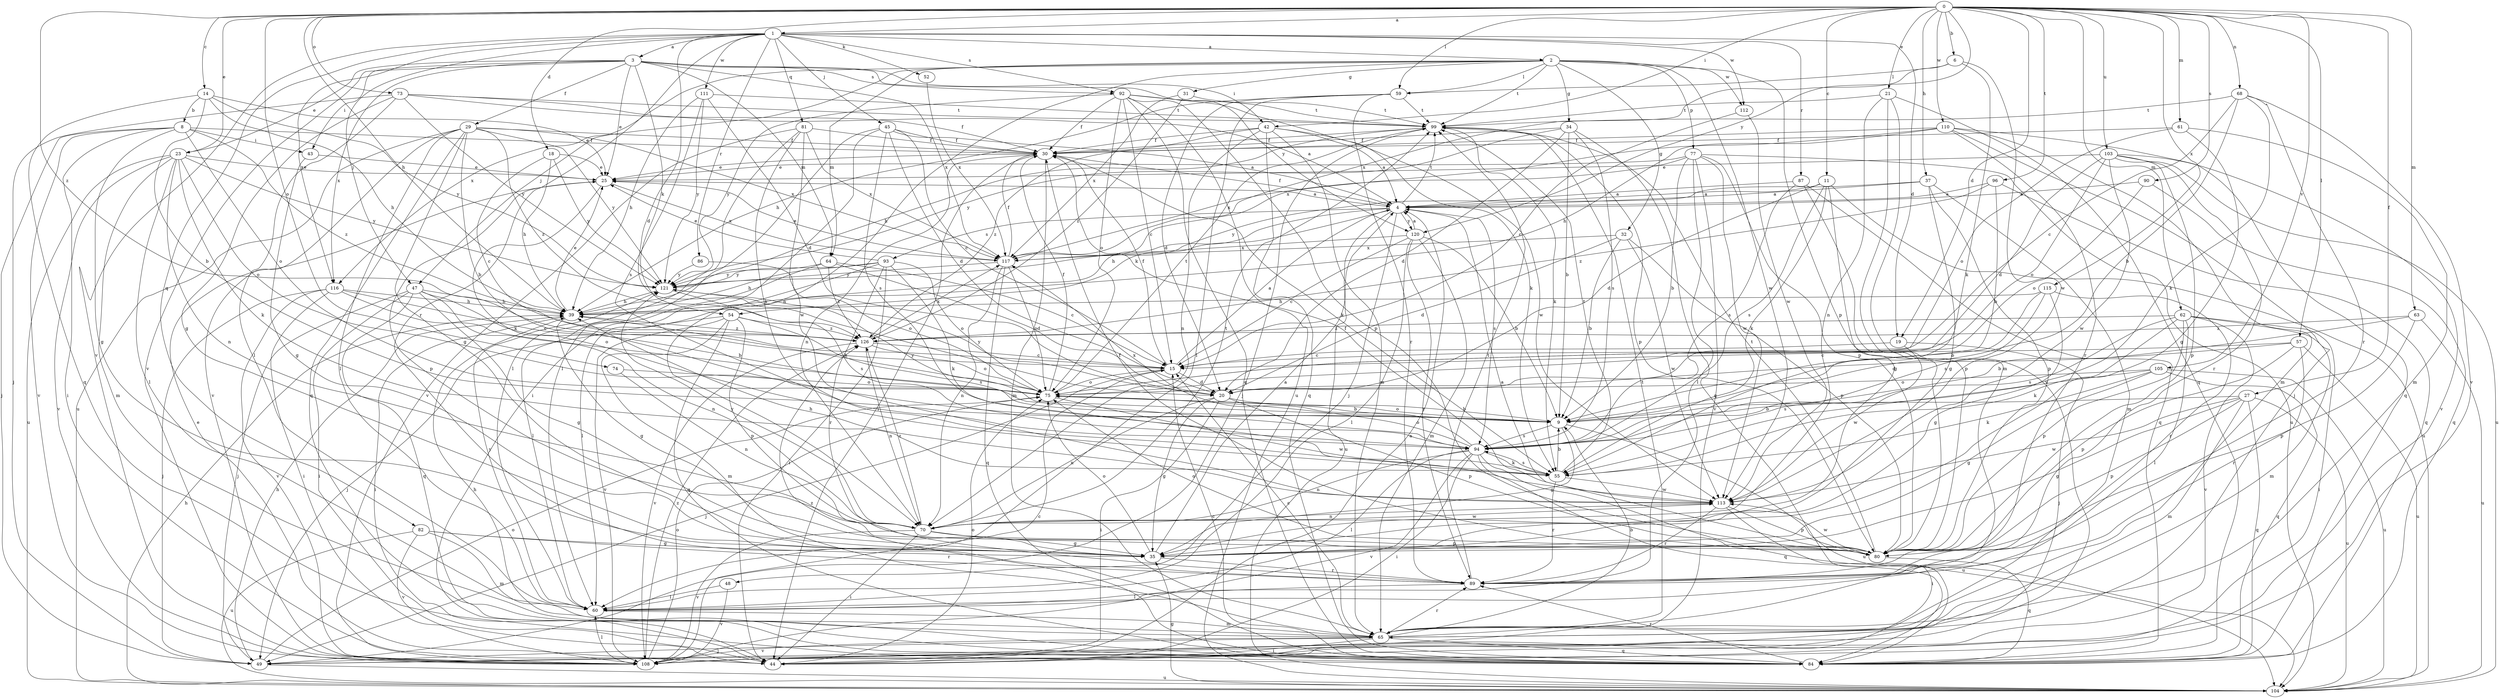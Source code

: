 strict digraph  {
0;
1;
2;
3;
4;
6;
8;
9;
11;
14;
15;
18;
19;
20;
21;
23;
25;
27;
29;
30;
31;
32;
34;
35;
37;
39;
42;
43;
44;
45;
47;
48;
49;
52;
54;
55;
57;
59;
60;
61;
62;
63;
64;
65;
68;
70;
73;
74;
75;
77;
80;
81;
82;
84;
86;
87;
89;
90;
92;
93;
94;
96;
99;
103;
104;
105;
108;
110;
111;
112;
113;
115;
116;
117;
120;
121;
126;
0 -> 1  [label=a];
0 -> 6  [label=b];
0 -> 11  [label=c];
0 -> 14  [label=c];
0 -> 18  [label=d];
0 -> 19  [label=d];
0 -> 21  [label=e];
0 -> 23  [label=e];
0 -> 27  [label=f];
0 -> 37  [label=h];
0 -> 39  [label=h];
0 -> 42  [label=i];
0 -> 57  [label=l];
0 -> 59  [label=l];
0 -> 61  [label=m];
0 -> 62  [label=m];
0 -> 63  [label=m];
0 -> 68  [label=n];
0 -> 73  [label=o];
0 -> 74  [label=o];
0 -> 90  [label=s];
0 -> 96  [label=t];
0 -> 103  [label=u];
0 -> 105  [label=v];
0 -> 110  [label=w];
0 -> 115  [label=x];
0 -> 120  [label=y];
0 -> 126  [label=z];
1 -> 2  [label=a];
1 -> 3  [label=a];
1 -> 19  [label=d];
1 -> 20  [label=d];
1 -> 45  [label=j];
1 -> 47  [label=j];
1 -> 52  [label=k];
1 -> 81  [label=q];
1 -> 82  [label=q];
1 -> 86  [label=r];
1 -> 87  [label=r];
1 -> 89  [label=r];
1 -> 92  [label=s];
1 -> 108  [label=v];
1 -> 111  [label=w];
1 -> 112  [label=w];
1 -> 116  [label=x];
2 -> 31  [label=g];
2 -> 32  [label=g];
2 -> 34  [label=g];
2 -> 47  [label=j];
2 -> 59  [label=l];
2 -> 64  [label=m];
2 -> 70  [label=n];
2 -> 77  [label=p];
2 -> 80  [label=p];
2 -> 99  [label=t];
2 -> 112  [label=w];
2 -> 113  [label=w];
2 -> 116  [label=x];
3 -> 23  [label=e];
3 -> 25  [label=e];
3 -> 29  [label=f];
3 -> 42  [label=i];
3 -> 43  [label=i];
3 -> 54  [label=k];
3 -> 64  [label=m];
3 -> 92  [label=s];
3 -> 108  [label=v];
3 -> 116  [label=x];
3 -> 117  [label=x];
3 -> 120  [label=y];
4 -> 30  [label=f];
4 -> 39  [label=h];
4 -> 48  [label=j];
4 -> 54  [label=k];
4 -> 93  [label=s];
4 -> 94  [label=s];
4 -> 99  [label=t];
4 -> 104  [label=u];
4 -> 120  [label=y];
6 -> 55  [label=k];
6 -> 59  [label=l];
6 -> 113  [label=w];
6 -> 117  [label=x];
8 -> 30  [label=f];
8 -> 35  [label=g];
8 -> 43  [label=i];
8 -> 44  [label=i];
8 -> 49  [label=j];
8 -> 75  [label=o];
8 -> 108  [label=v];
8 -> 126  [label=z];
9 -> 35  [label=g];
9 -> 75  [label=o];
9 -> 94  [label=s];
9 -> 104  [label=u];
9 -> 121  [label=y];
11 -> 4  [label=a];
11 -> 20  [label=d];
11 -> 35  [label=g];
11 -> 55  [label=k];
11 -> 94  [label=s];
11 -> 104  [label=u];
14 -> 8  [label=b];
14 -> 9  [label=b];
14 -> 25  [label=e];
14 -> 39  [label=h];
14 -> 84  [label=q];
14 -> 121  [label=y];
15 -> 4  [label=a];
15 -> 20  [label=d];
15 -> 30  [label=f];
15 -> 49  [label=j];
15 -> 75  [label=o];
18 -> 15  [label=c];
18 -> 25  [label=e];
18 -> 39  [label=h];
18 -> 121  [label=y];
19 -> 15  [label=c];
19 -> 49  [label=j];
19 -> 113  [label=w];
20 -> 9  [label=b];
20 -> 35  [label=g];
20 -> 44  [label=i];
20 -> 70  [label=n];
20 -> 80  [label=p];
20 -> 121  [label=y];
21 -> 65  [label=m];
21 -> 70  [label=n];
21 -> 84  [label=q];
21 -> 99  [label=t];
21 -> 108  [label=v];
23 -> 25  [label=e];
23 -> 55  [label=k];
23 -> 60  [label=l];
23 -> 65  [label=m];
23 -> 70  [label=n];
23 -> 75  [label=o];
23 -> 104  [label=u];
23 -> 108  [label=v];
23 -> 121  [label=y];
25 -> 4  [label=a];
25 -> 55  [label=k];
25 -> 80  [label=p];
25 -> 117  [label=x];
27 -> 9  [label=b];
27 -> 35  [label=g];
27 -> 65  [label=m];
27 -> 80  [label=p];
27 -> 84  [label=q];
27 -> 104  [label=u];
27 -> 113  [label=w];
29 -> 9  [label=b];
29 -> 30  [label=f];
29 -> 35  [label=g];
29 -> 60  [label=l];
29 -> 84  [label=q];
29 -> 104  [label=u];
29 -> 108  [label=v];
29 -> 117  [label=x];
29 -> 121  [label=y];
29 -> 126  [label=z];
30 -> 25  [label=e];
30 -> 44  [label=i];
30 -> 55  [label=k];
30 -> 65  [label=m];
30 -> 70  [label=n];
31 -> 99  [label=t];
31 -> 117  [label=x];
31 -> 126  [label=z];
32 -> 9  [label=b];
32 -> 20  [label=d];
32 -> 80  [label=p];
32 -> 113  [label=w];
32 -> 117  [label=x];
34 -> 9  [label=b];
34 -> 20  [label=d];
34 -> 30  [label=f];
34 -> 84  [label=q];
34 -> 94  [label=s];
34 -> 121  [label=y];
35 -> 4  [label=a];
35 -> 75  [label=o];
35 -> 89  [label=r];
37 -> 4  [label=a];
37 -> 35  [label=g];
37 -> 65  [label=m];
37 -> 80  [label=p];
37 -> 121  [label=y];
39 -> 25  [label=e];
39 -> 35  [label=g];
39 -> 44  [label=i];
39 -> 126  [label=z];
42 -> 4  [label=a];
42 -> 30  [label=f];
42 -> 65  [label=m];
42 -> 70  [label=n];
42 -> 84  [label=q];
42 -> 113  [label=w];
42 -> 126  [label=z];
43 -> 25  [label=e];
43 -> 35  [label=g];
44 -> 4  [label=a];
44 -> 25  [label=e];
44 -> 75  [label=o];
45 -> 4  [label=a];
45 -> 15  [label=c];
45 -> 20  [label=d];
45 -> 30  [label=f];
45 -> 44  [label=i];
45 -> 60  [label=l];
45 -> 94  [label=s];
47 -> 9  [label=b];
47 -> 35  [label=g];
47 -> 39  [label=h];
47 -> 44  [label=i];
47 -> 49  [label=j];
47 -> 70  [label=n];
47 -> 84  [label=q];
48 -> 60  [label=l];
48 -> 108  [label=v];
49 -> 39  [label=h];
49 -> 75  [label=o];
49 -> 104  [label=u];
52 -> 117  [label=x];
54 -> 49  [label=j];
54 -> 65  [label=m];
54 -> 80  [label=p];
54 -> 84  [label=q];
54 -> 94  [label=s];
54 -> 108  [label=v];
54 -> 126  [label=z];
55 -> 9  [label=b];
55 -> 89  [label=r];
55 -> 94  [label=s];
55 -> 99  [label=t];
55 -> 113  [label=w];
57 -> 15  [label=c];
57 -> 20  [label=d];
57 -> 80  [label=p];
57 -> 89  [label=r];
57 -> 104  [label=u];
59 -> 20  [label=d];
59 -> 39  [label=h];
59 -> 60  [label=l];
59 -> 89  [label=r];
59 -> 99  [label=t];
60 -> 65  [label=m];
60 -> 121  [label=y];
61 -> 30  [label=f];
61 -> 35  [label=g];
61 -> 65  [label=m];
61 -> 75  [label=o];
62 -> 44  [label=i];
62 -> 55  [label=k];
62 -> 60  [label=l];
62 -> 65  [label=m];
62 -> 80  [label=p];
62 -> 94  [label=s];
62 -> 108  [label=v];
62 -> 126  [label=z];
63 -> 9  [label=b];
63 -> 80  [label=p];
63 -> 104  [label=u];
63 -> 126  [label=z];
64 -> 15  [label=c];
64 -> 20  [label=d];
64 -> 60  [label=l];
64 -> 121  [label=y];
64 -> 126  [label=z];
65 -> 9  [label=b];
65 -> 15  [label=c];
65 -> 44  [label=i];
65 -> 49  [label=j];
65 -> 84  [label=q];
65 -> 89  [label=r];
65 -> 99  [label=t];
65 -> 108  [label=v];
68 -> 9  [label=b];
68 -> 15  [label=c];
68 -> 55  [label=k];
68 -> 89  [label=r];
68 -> 99  [label=t];
68 -> 108  [label=v];
70 -> 35  [label=g];
70 -> 44  [label=i];
70 -> 80  [label=p];
70 -> 99  [label=t];
70 -> 108  [label=v];
70 -> 113  [label=w];
70 -> 121  [label=y];
70 -> 126  [label=z];
73 -> 4  [label=a];
73 -> 30  [label=f];
73 -> 35  [label=g];
73 -> 49  [label=j];
73 -> 60  [label=l];
73 -> 99  [label=t];
73 -> 121  [label=y];
74 -> 70  [label=n];
74 -> 75  [label=o];
75 -> 9  [label=b];
75 -> 30  [label=f];
75 -> 39  [label=h];
75 -> 99  [label=t];
75 -> 113  [label=w];
77 -> 9  [label=b];
77 -> 25  [label=e];
77 -> 60  [label=l];
77 -> 80  [label=p];
77 -> 104  [label=u];
77 -> 108  [label=v];
77 -> 113  [label=w];
77 -> 117  [label=x];
80 -> 4  [label=a];
80 -> 30  [label=f];
80 -> 75  [label=o];
80 -> 84  [label=q];
80 -> 99  [label=t];
80 -> 113  [label=w];
81 -> 30  [label=f];
81 -> 55  [label=k];
81 -> 60  [label=l];
81 -> 108  [label=v];
81 -> 113  [label=w];
81 -> 117  [label=x];
82 -> 35  [label=g];
82 -> 65  [label=m];
82 -> 89  [label=r];
82 -> 104  [label=u];
82 -> 108  [label=v];
84 -> 15  [label=c];
84 -> 39  [label=h];
84 -> 89  [label=r];
84 -> 126  [label=z];
86 -> 75  [label=o];
86 -> 121  [label=y];
87 -> 4  [label=a];
87 -> 80  [label=p];
87 -> 84  [label=q];
87 -> 94  [label=s];
89 -> 60  [label=l];
89 -> 99  [label=t];
90 -> 4  [label=a];
90 -> 75  [label=o];
90 -> 84  [label=q];
92 -> 15  [label=c];
92 -> 30  [label=f];
92 -> 55  [label=k];
92 -> 75  [label=o];
92 -> 80  [label=p];
92 -> 84  [label=q];
92 -> 99  [label=t];
92 -> 104  [label=u];
92 -> 121  [label=y];
93 -> 25  [label=e];
93 -> 39  [label=h];
93 -> 44  [label=i];
93 -> 55  [label=k];
93 -> 60  [label=l];
93 -> 75  [label=o];
93 -> 89  [label=r];
93 -> 121  [label=y];
94 -> 44  [label=i];
94 -> 55  [label=k];
94 -> 60  [label=l];
94 -> 70  [label=n];
94 -> 75  [label=o];
94 -> 84  [label=q];
94 -> 104  [label=u];
94 -> 108  [label=v];
94 -> 117  [label=x];
96 -> 4  [label=a];
96 -> 9  [label=b];
96 -> 84  [label=q];
96 -> 126  [label=z];
99 -> 30  [label=f];
99 -> 39  [label=h];
99 -> 49  [label=j];
99 -> 55  [label=k];
99 -> 80  [label=p];
103 -> 20  [label=d];
103 -> 25  [label=e];
103 -> 75  [label=o];
103 -> 80  [label=p];
103 -> 89  [label=r];
103 -> 104  [label=u];
103 -> 108  [label=v];
103 -> 113  [label=w];
104 -> 35  [label=g];
104 -> 39  [label=h];
105 -> 35  [label=g];
105 -> 55  [label=k];
105 -> 75  [label=o];
105 -> 84  [label=q];
105 -> 94  [label=s];
105 -> 104  [label=u];
108 -> 15  [label=c];
108 -> 60  [label=l];
108 -> 75  [label=o];
108 -> 126  [label=z];
110 -> 30  [label=f];
110 -> 39  [label=h];
110 -> 49  [label=j];
110 -> 65  [label=m];
110 -> 84  [label=q];
110 -> 89  [label=r];
110 -> 117  [label=x];
111 -> 20  [label=d];
111 -> 39  [label=h];
111 -> 94  [label=s];
111 -> 99  [label=t];
111 -> 121  [label=y];
112 -> 15  [label=c];
112 -> 113  [label=w];
113 -> 30  [label=f];
113 -> 39  [label=h];
113 -> 44  [label=i];
113 -> 70  [label=n];
113 -> 80  [label=p];
113 -> 89  [label=r];
115 -> 9  [label=b];
115 -> 35  [label=g];
115 -> 39  [label=h];
115 -> 89  [label=r];
115 -> 94  [label=s];
116 -> 15  [label=c];
116 -> 39  [label=h];
116 -> 44  [label=i];
116 -> 49  [label=j];
116 -> 75  [label=o];
116 -> 108  [label=v];
117 -> 25  [label=e];
117 -> 30  [label=f];
117 -> 70  [label=n];
117 -> 75  [label=o];
117 -> 84  [label=q];
117 -> 121  [label=y];
120 -> 4  [label=a];
120 -> 9  [label=b];
120 -> 15  [label=c];
120 -> 60  [label=l];
120 -> 65  [label=m];
120 -> 89  [label=r];
120 -> 117  [label=x];
121 -> 39  [label=h];
121 -> 94  [label=s];
126 -> 15  [label=c];
126 -> 70  [label=n];
126 -> 75  [label=o];
126 -> 108  [label=v];
126 -> 117  [label=x];
}
